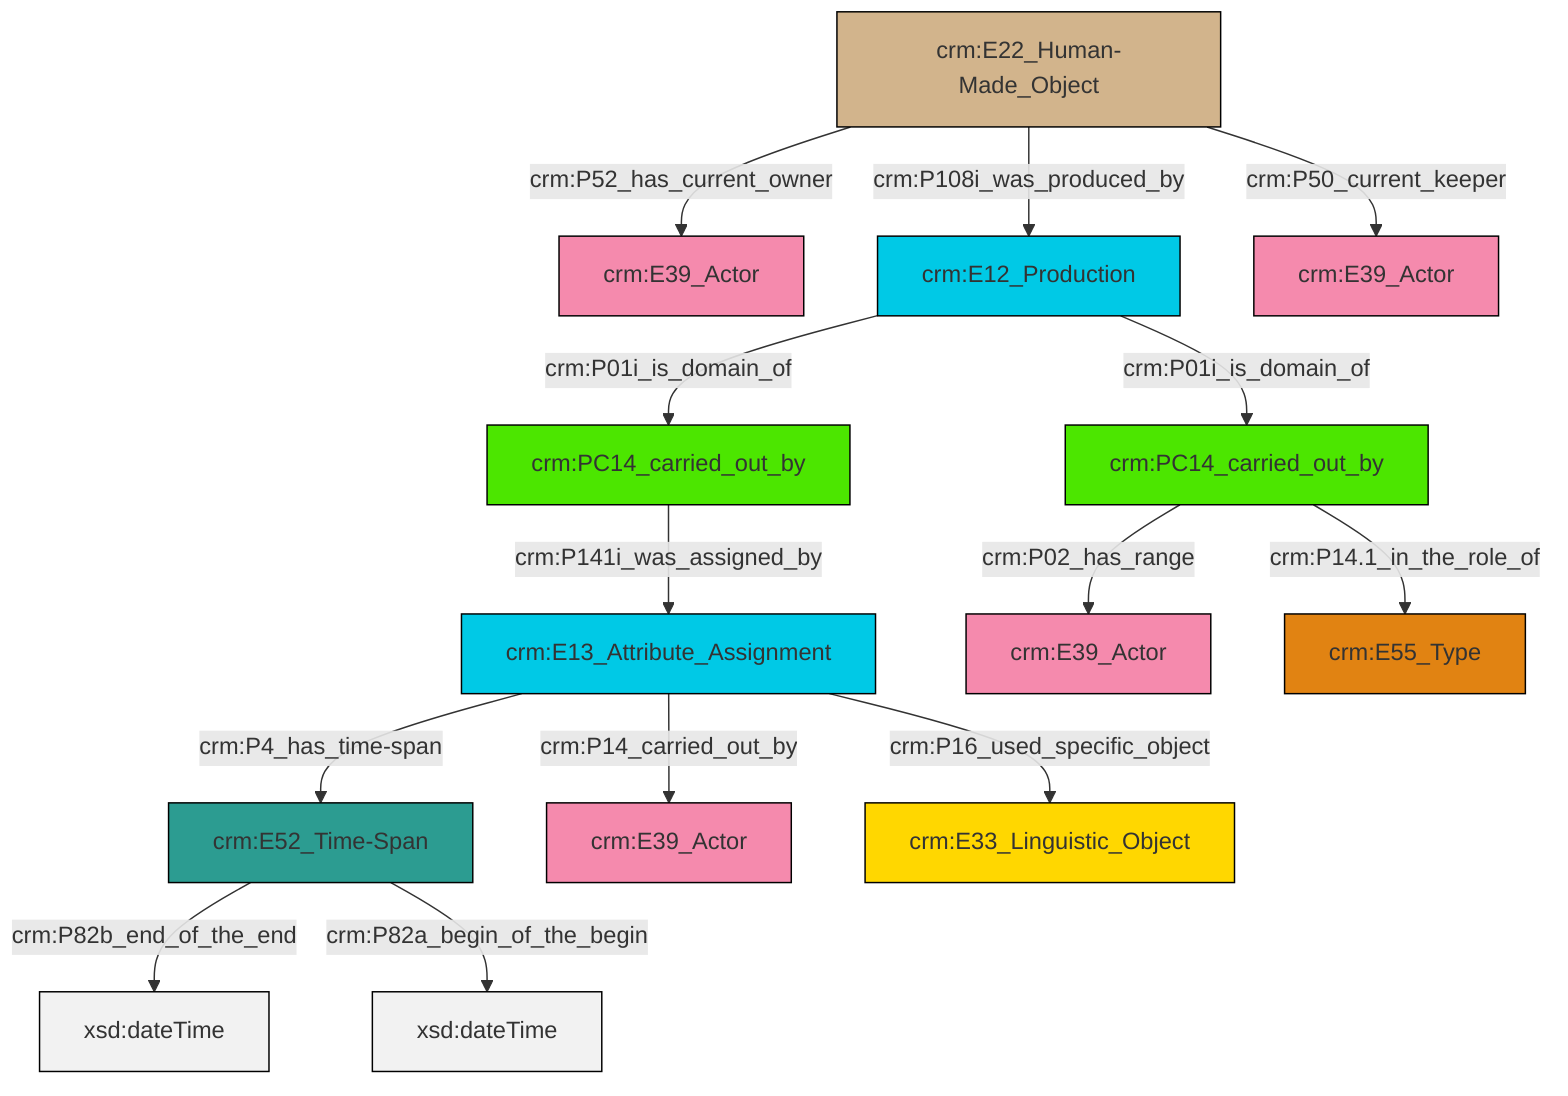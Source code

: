 graph TD
classDef Literal fill:#f2f2f2,stroke:#000000;
classDef CRM_Entity fill:#FFFFFF,stroke:#000000;
classDef Temporal_Entity fill:#00C9E6, stroke:#000000;
classDef Type fill:#E18312, stroke:#000000;
classDef Time-Span fill:#2C9C91, stroke:#000000;
classDef Appellation fill:#FFEB7F, stroke:#000000;
classDef Place fill:#008836, stroke:#000000;
classDef Persistent_Item fill:#B266B2, stroke:#000000;
classDef Conceptual_Object fill:#FFD700, stroke:#000000;
classDef Physical_Thing fill:#D2B48C, stroke:#000000;
classDef Actor fill:#f58aad, stroke:#000000;
classDef PC_Classes fill:#4ce600, stroke:#000000;
classDef Multi fill:#cccccc,stroke:#000000;

2["crm:PC14_carried_out_by"]:::PC_Classes -->|crm:P02_has_range| 3["crm:E39_Actor"]:::Actor
8["crm:E13_Attribute_Assignment"]:::Temporal_Entity -->|crm:P4_has_time-span| 0["crm:E52_Time-Span"]:::Time-Span
6["crm:E12_Production"]:::Temporal_Entity -->|crm:P01i_is_domain_of| 11["crm:PC14_carried_out_by"]:::PC_Classes
15["crm:E22_Human-Made_Object"]:::Physical_Thing -->|crm:P52_has_current_owner| 9["crm:E39_Actor"]:::Actor
8["crm:E13_Attribute_Assignment"]:::Temporal_Entity -->|crm:P14_carried_out_by| 16["crm:E39_Actor"]:::Actor
6["crm:E12_Production"]:::Temporal_Entity -->|crm:P01i_is_domain_of| 2["crm:PC14_carried_out_by"]:::PC_Classes
11["crm:PC14_carried_out_by"]:::PC_Classes -->|crm:P141i_was_assigned_by| 8["crm:E13_Attribute_Assignment"]:::Temporal_Entity
8["crm:E13_Attribute_Assignment"]:::Temporal_Entity -->|crm:P16_used_specific_object| 13["crm:E33_Linguistic_Object"]:::Conceptual_Object
0["crm:E52_Time-Span"]:::Time-Span -->|crm:P82b_end_of_the_end| 20[xsd:dateTime]:::Literal
0["crm:E52_Time-Span"]:::Time-Span -->|crm:P82a_begin_of_the_begin| 23[xsd:dateTime]:::Literal
15["crm:E22_Human-Made_Object"]:::Physical_Thing -->|crm:P108i_was_produced_by| 6["crm:E12_Production"]:::Temporal_Entity
15["crm:E22_Human-Made_Object"]:::Physical_Thing -->|crm:P50_current_keeper| 4["crm:E39_Actor"]:::Actor
2["crm:PC14_carried_out_by"]:::PC_Classes -->|crm:P14.1_in_the_role_of| 24["crm:E55_Type"]:::Type